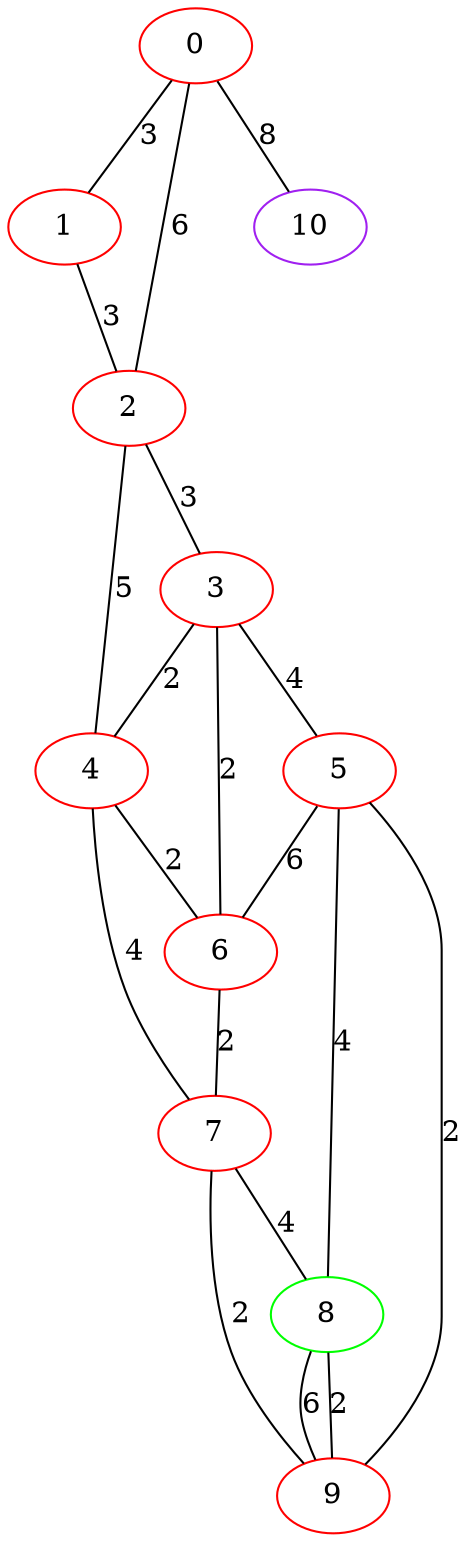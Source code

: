 graph "" {
0 [color=red, weight=1];
1 [color=red, weight=1];
2 [color=red, weight=1];
3 [color=red, weight=1];
4 [color=red, weight=1];
5 [color=red, weight=1];
6 [color=red, weight=1];
7 [color=red, weight=1];
8 [color=green, weight=2];
9 [color=red, weight=1];
10 [color=purple, weight=4];
0 -- 1  [key=0, label=3];
0 -- 2  [key=0, label=6];
0 -- 10  [key=0, label=8];
1 -- 2  [key=0, label=3];
2 -- 3  [key=0, label=3];
2 -- 4  [key=0, label=5];
3 -- 4  [key=0, label=2];
3 -- 5  [key=0, label=4];
3 -- 6  [key=0, label=2];
4 -- 6  [key=0, label=2];
4 -- 7  [key=0, label=4];
5 -- 8  [key=0, label=4];
5 -- 9  [key=0, label=2];
5 -- 6  [key=0, label=6];
6 -- 7  [key=0, label=2];
7 -- 8  [key=0, label=4];
7 -- 9  [key=0, label=2];
8 -- 9  [key=0, label=6];
8 -- 9  [key=1, label=2];
}
